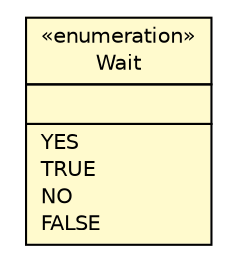 #!/usr/local/bin/dot
#
# Class diagram 
# Generated by UMLGraph version R5_6 (http://www.umlgraph.org/)
#

digraph G {
	edge [fontname="Helvetica",fontsize=10,labelfontname="Helvetica",labelfontsize=10];
	node [fontname="Helvetica",fontsize=10,shape=plaintext];
	nodesep=0.25;
	ranksep=0.5;
	// sorcer.service.Strategy.Wait
	c592536 [label=<<table title="sorcer.service.Strategy.Wait" border="0" cellborder="1" cellspacing="0" cellpadding="2" port="p" bgcolor="lemonChiffon" href="./Strategy.Wait.html">
		<tr><td><table border="0" cellspacing="0" cellpadding="1">
<tr><td align="center" balign="center"> &#171;enumeration&#187; </td></tr>
<tr><td align="center" balign="center"> Wait </td></tr>
		</table></td></tr>
		<tr><td><table border="0" cellspacing="0" cellpadding="1">
<tr><td align="left" balign="left">  </td></tr>
		</table></td></tr>
		<tr><td><table border="0" cellspacing="0" cellpadding="1">
<tr><td align="left" balign="left"> YES </td></tr>
<tr><td align="left" balign="left"> TRUE </td></tr>
<tr><td align="left" balign="left"> NO </td></tr>
<tr><td align="left" balign="left"> FALSE </td></tr>
		</table></td></tr>
		</table>>, URL="./Strategy.Wait.html", fontname="Helvetica", fontcolor="black", fontsize=10.0];
}

